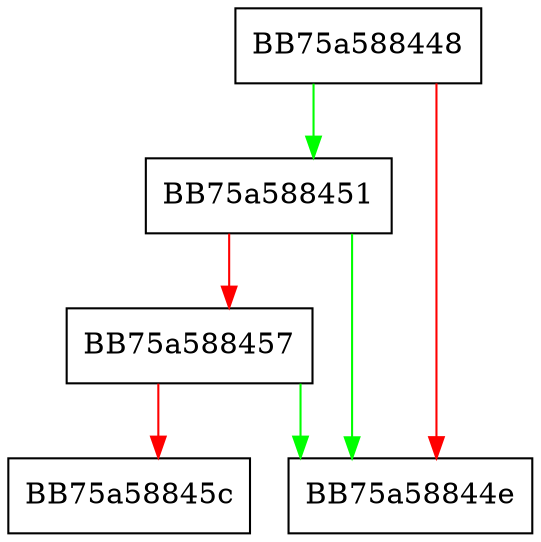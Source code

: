 digraph IsFakeProcess {
  node [shape="box"];
  graph [splines=ortho];
  BB75a588448 -> BB75a588451 [color="green"];
  BB75a588448 -> BB75a58844e [color="red"];
  BB75a588451 -> BB75a58844e [color="green"];
  BB75a588451 -> BB75a588457 [color="red"];
  BB75a588457 -> BB75a58844e [color="green"];
  BB75a588457 -> BB75a58845c [color="red"];
}
